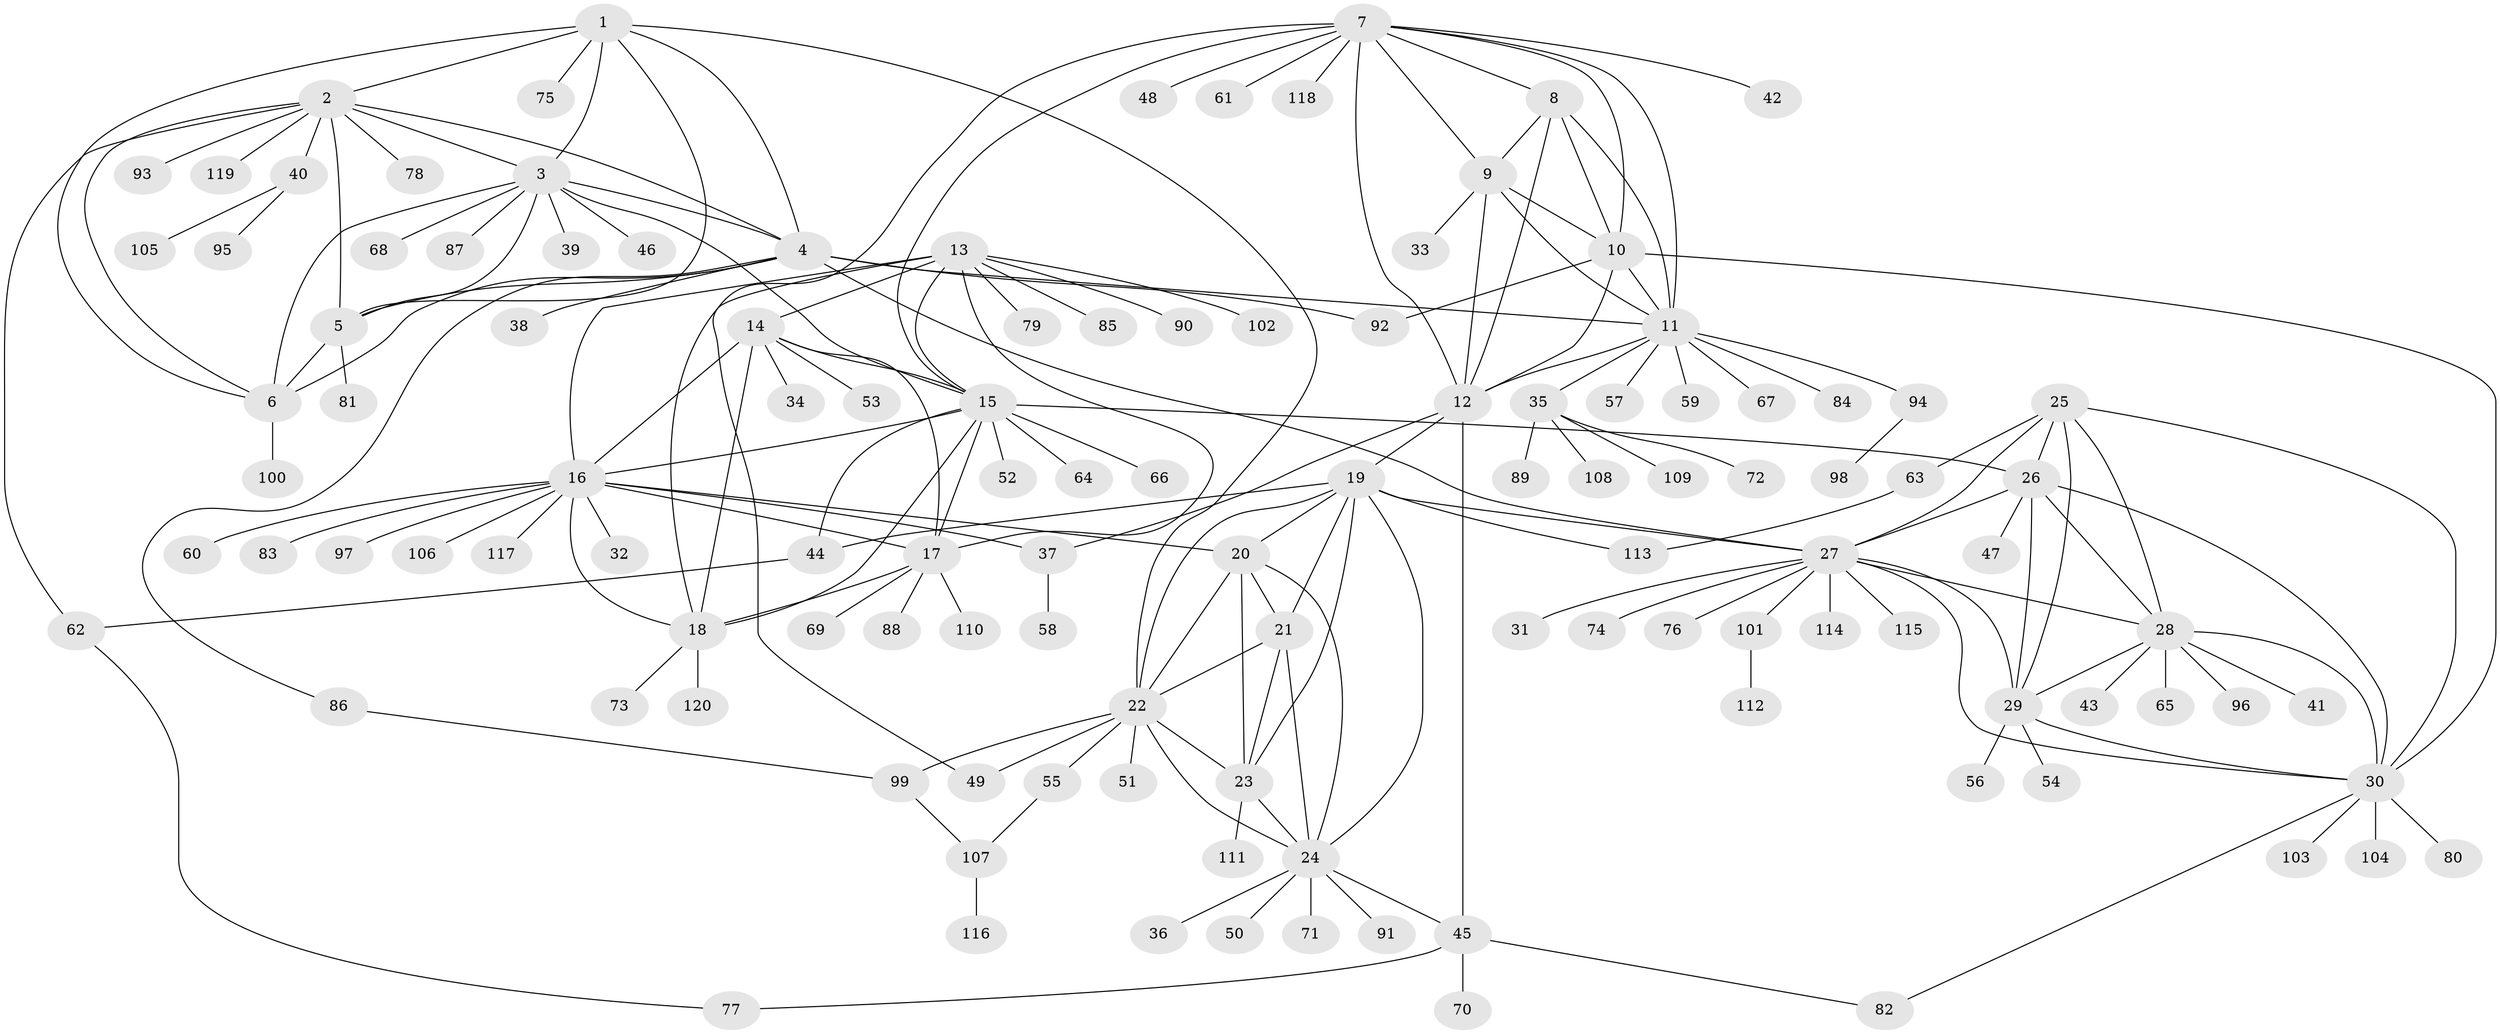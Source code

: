 // coarse degree distribution, {3: 0.041666666666666664, 6: 0.041666666666666664, 9: 0.013888888888888888, 12: 0.041666666666666664, 7: 0.013888888888888888, 1: 0.7777777777777778, 16: 0.013888888888888888, 15: 0.013888888888888888, 2: 0.041666666666666664}
// Generated by graph-tools (version 1.1) at 2025/59/03/04/25 21:59:00]
// undirected, 120 vertices, 186 edges
graph export_dot {
graph [start="1"]
  node [color=gray90,style=filled];
  1;
  2;
  3;
  4;
  5;
  6;
  7;
  8;
  9;
  10;
  11;
  12;
  13;
  14;
  15;
  16;
  17;
  18;
  19;
  20;
  21;
  22;
  23;
  24;
  25;
  26;
  27;
  28;
  29;
  30;
  31;
  32;
  33;
  34;
  35;
  36;
  37;
  38;
  39;
  40;
  41;
  42;
  43;
  44;
  45;
  46;
  47;
  48;
  49;
  50;
  51;
  52;
  53;
  54;
  55;
  56;
  57;
  58;
  59;
  60;
  61;
  62;
  63;
  64;
  65;
  66;
  67;
  68;
  69;
  70;
  71;
  72;
  73;
  74;
  75;
  76;
  77;
  78;
  79;
  80;
  81;
  82;
  83;
  84;
  85;
  86;
  87;
  88;
  89;
  90;
  91;
  92;
  93;
  94;
  95;
  96;
  97;
  98;
  99;
  100;
  101;
  102;
  103;
  104;
  105;
  106;
  107;
  108;
  109;
  110;
  111;
  112;
  113;
  114;
  115;
  116;
  117;
  118;
  119;
  120;
  1 -- 2;
  1 -- 3;
  1 -- 4;
  1 -- 5;
  1 -- 6;
  1 -- 22;
  1 -- 75;
  2 -- 3;
  2 -- 4;
  2 -- 5;
  2 -- 6;
  2 -- 40;
  2 -- 62;
  2 -- 78;
  2 -- 93;
  2 -- 119;
  3 -- 4;
  3 -- 5;
  3 -- 6;
  3 -- 15;
  3 -- 39;
  3 -- 46;
  3 -- 68;
  3 -- 87;
  4 -- 5;
  4 -- 6;
  4 -- 11;
  4 -- 27;
  4 -- 38;
  4 -- 86;
  4 -- 92;
  5 -- 6;
  5 -- 81;
  6 -- 100;
  7 -- 8;
  7 -- 9;
  7 -- 10;
  7 -- 11;
  7 -- 12;
  7 -- 15;
  7 -- 42;
  7 -- 48;
  7 -- 49;
  7 -- 61;
  7 -- 118;
  8 -- 9;
  8 -- 10;
  8 -- 11;
  8 -- 12;
  9 -- 10;
  9 -- 11;
  9 -- 12;
  9 -- 33;
  10 -- 11;
  10 -- 12;
  10 -- 30;
  10 -- 92;
  11 -- 12;
  11 -- 35;
  11 -- 57;
  11 -- 59;
  11 -- 67;
  11 -- 84;
  11 -- 94;
  12 -- 19;
  12 -- 37;
  12 -- 45;
  13 -- 14;
  13 -- 15;
  13 -- 16;
  13 -- 17;
  13 -- 18;
  13 -- 79;
  13 -- 85;
  13 -- 90;
  13 -- 102;
  14 -- 15;
  14 -- 16;
  14 -- 17;
  14 -- 18;
  14 -- 34;
  14 -- 53;
  15 -- 16;
  15 -- 17;
  15 -- 18;
  15 -- 26;
  15 -- 44;
  15 -- 52;
  15 -- 64;
  15 -- 66;
  16 -- 17;
  16 -- 18;
  16 -- 20;
  16 -- 32;
  16 -- 37;
  16 -- 60;
  16 -- 83;
  16 -- 97;
  16 -- 106;
  16 -- 117;
  17 -- 18;
  17 -- 69;
  17 -- 88;
  17 -- 110;
  18 -- 73;
  18 -- 120;
  19 -- 20;
  19 -- 21;
  19 -- 22;
  19 -- 23;
  19 -- 24;
  19 -- 27;
  19 -- 44;
  19 -- 113;
  20 -- 21;
  20 -- 22;
  20 -- 23;
  20 -- 24;
  21 -- 22;
  21 -- 23;
  21 -- 24;
  22 -- 23;
  22 -- 24;
  22 -- 49;
  22 -- 51;
  22 -- 55;
  22 -- 99;
  23 -- 24;
  23 -- 111;
  24 -- 36;
  24 -- 45;
  24 -- 50;
  24 -- 71;
  24 -- 91;
  25 -- 26;
  25 -- 27;
  25 -- 28;
  25 -- 29;
  25 -- 30;
  25 -- 63;
  26 -- 27;
  26 -- 28;
  26 -- 29;
  26 -- 30;
  26 -- 47;
  27 -- 28;
  27 -- 29;
  27 -- 30;
  27 -- 31;
  27 -- 74;
  27 -- 76;
  27 -- 101;
  27 -- 114;
  27 -- 115;
  28 -- 29;
  28 -- 30;
  28 -- 41;
  28 -- 43;
  28 -- 65;
  28 -- 96;
  29 -- 30;
  29 -- 54;
  29 -- 56;
  30 -- 80;
  30 -- 82;
  30 -- 103;
  30 -- 104;
  35 -- 72;
  35 -- 89;
  35 -- 108;
  35 -- 109;
  37 -- 58;
  40 -- 95;
  40 -- 105;
  44 -- 62;
  45 -- 70;
  45 -- 77;
  45 -- 82;
  55 -- 107;
  62 -- 77;
  63 -- 113;
  86 -- 99;
  94 -- 98;
  99 -- 107;
  101 -- 112;
  107 -- 116;
}
